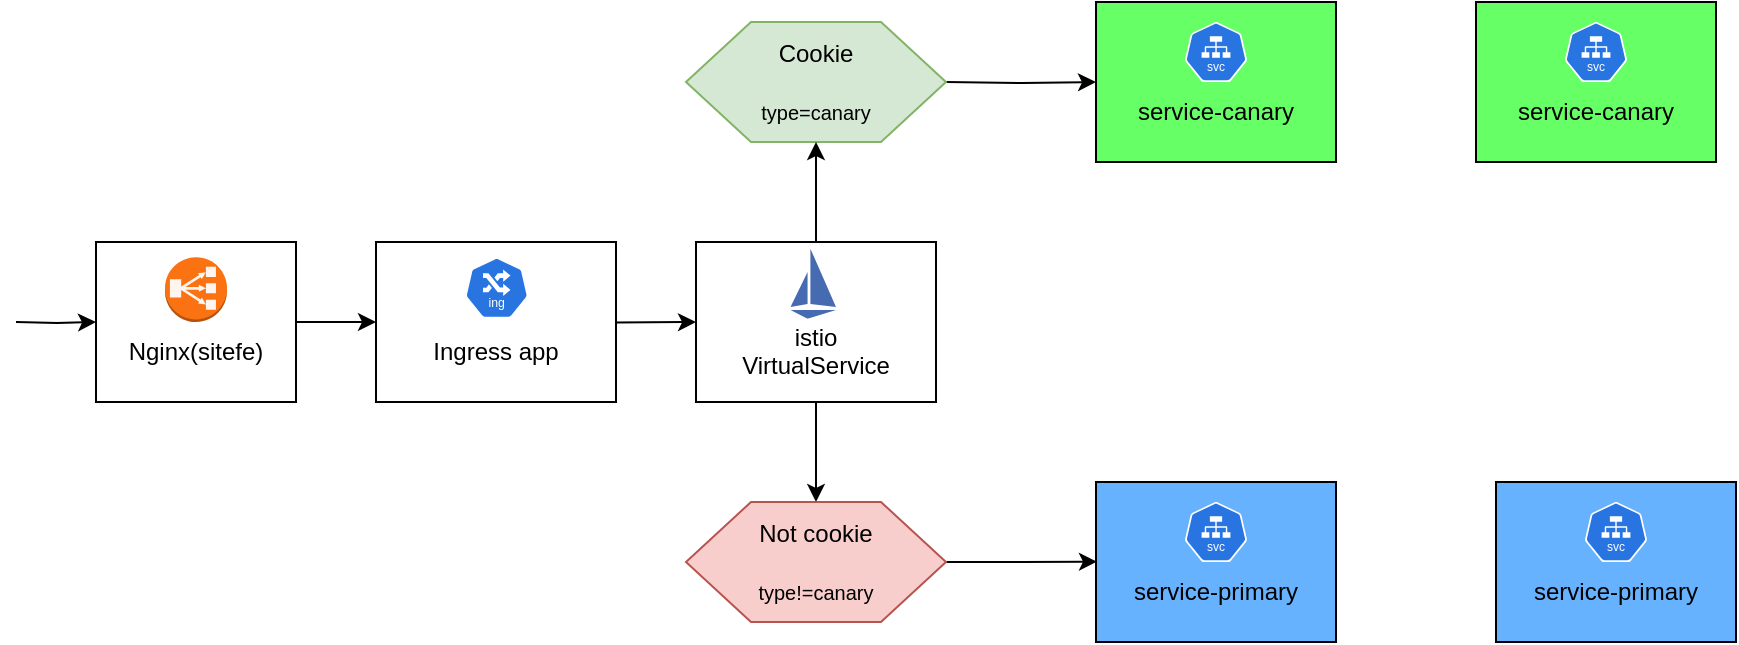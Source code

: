 <mxfile version="24.9.1">
  <diagram name="Страница — 1" id="wkhUdUt3TekP5Xk2T5Rd">
    <mxGraphModel dx="3805" dy="546" grid="1" gridSize="10" guides="1" tooltips="1" connect="1" arrows="1" fold="1" page="1" pageScale="1" pageWidth="3000" pageHeight="827" math="0" shadow="0">
      <root>
        <mxCell id="0" />
        <mxCell id="1" parent="0" />
        <mxCell id="D-f4qOkVjQoHxAU3V64q-79" value="" style="edgeStyle=orthogonalEdgeStyle;rounded=0;orthogonalLoop=1;jettySize=auto;html=1;" edge="1" parent="1" source="D-f4qOkVjQoHxAU3V64q-80" target="D-f4qOkVjQoHxAU3V64q-81">
          <mxGeometry relative="1" as="geometry" />
        </mxCell>
        <mxCell id="D-f4qOkVjQoHxAU3V64q-80" value="&amp;nbsp;&amp;nbsp;&lt;div&gt;&lt;br&gt;&lt;/div&gt;&lt;div&gt;Nginx(sitefe)&lt;/div&gt;" style="rounded=0;whiteSpace=wrap;html=1;" vertex="1" parent="1">
          <mxGeometry x="-2900" y="360" width="100" height="80" as="geometry" />
        </mxCell>
        <mxCell id="D-f4qOkVjQoHxAU3V64q-81" value="&lt;div style=&quot;text-align: justify;&quot;&gt;&lt;span style=&quot;background-color: initial;&quot;&gt;&lt;br&gt;&lt;/span&gt;&lt;/div&gt;&lt;div style=&quot;text-align: justify;&quot;&gt;&lt;span style=&quot;background-color: initial;&quot;&gt;&lt;br&gt;&lt;/span&gt;&lt;/div&gt;&lt;div style=&quot;text-align: justify;&quot;&gt;&lt;span style=&quot;background-color: initial;&quot;&gt;Ingress app&lt;/span&gt;&lt;/div&gt;" style="rounded=0;whiteSpace=wrap;html=1;container=0;" vertex="1" parent="1">
          <mxGeometry x="-2760" y="360" width="120" height="80" as="geometry" />
        </mxCell>
        <mxCell id="D-f4qOkVjQoHxAU3V64q-82" value="" style="endArrow=classic;html=1;rounded=0;exitX=0.993;exitY=0.572;exitDx=0;exitDy=0;exitPerimeter=0;entryX=0;entryY=0.5;entryDx=0;entryDy=0;" edge="1" parent="1">
          <mxGeometry width="50" height="50" relative="1" as="geometry">
            <mxPoint x="-2640" y="400.312" as="sourcePoint" />
            <mxPoint x="-2600" y="400" as="targetPoint" />
          </mxGeometry>
        </mxCell>
        <mxCell id="D-f4qOkVjQoHxAU3V64q-83" value="" style="edgeStyle=orthogonalEdgeStyle;rounded=0;orthogonalLoop=1;jettySize=auto;html=1;" edge="1" parent="1" source="D-f4qOkVjQoHxAU3V64q-84" target="D-f4qOkVjQoHxAU3V64q-94">
          <mxGeometry relative="1" as="geometry" />
        </mxCell>
        <mxCell id="D-f4qOkVjQoHxAU3V64q-84" value="&lt;div&gt;&lt;br&gt;&lt;/div&gt;&lt;div&gt;&lt;br&gt;&lt;/div&gt;istio&lt;br&gt;VirtualService" style="rounded=0;whiteSpace=wrap;html=1;" vertex="1" parent="1">
          <mxGeometry x="-2600" y="360" width="120" height="80" as="geometry" />
        </mxCell>
        <mxCell id="D-f4qOkVjQoHxAU3V64q-85" value="" style="editableCssRules=.*;html=1;shape=image;verticalLabelPosition=bottom;labelBackgroundColor=#ffffff;verticalAlign=top;aspect=fixed;imageAspect=0;image=data:image/svg+xml,PHN2ZyB4bWxucz0iaHR0cDovL3d3dy53My5vcmcvMjAwMC9zdmciIHhtbG5zOnY9Imh0dHBzOi8vdmVjdGEuaW8vbmFubyIgd2lkdGg9IjE2MCIgaGVpZ2h0PSIyNDAiIHZpZXdCb3g9IjAgMCAxNjAgMjQwIj4mI3hhOwk8c3R5bGUgdHlwZT0idGV4dC9jc3MiPiYjeGE7CS5zdDB7ZmlsbDojNDY2YmIwO30mI3hhOwk8L3N0eWxlPiYjeGE7CTxwYXRoIGNsYXNzPSJzdDAiIGQ9Ik02MCAyNDBMMCAyMTBoMTYwem0wLTE2MEwwIDIwMGw2MC0xMHpNNzAgMHYxOTBsOTAgMTB6Ii8+JiN4YTs8L3N2Zz4=;fontColor=default;" vertex="1" parent="1">
          <mxGeometry x="-2552.75" y="363.32" width="22.75" height="35" as="geometry" />
        </mxCell>
        <mxCell id="D-f4qOkVjQoHxAU3V64q-86" value="" style="group;fillColor=#d5e8d4;gradientColor=#97d077;strokeColor=#82b366;gradientDirection=south;" vertex="1" connectable="0" parent="1">
          <mxGeometry x="-2400" y="240" width="120" height="80" as="geometry" />
        </mxCell>
        <mxCell id="D-f4qOkVjQoHxAU3V64q-87" value="&lt;div&gt;&lt;br&gt;&lt;/div&gt;&lt;div&gt;&lt;br&gt;&lt;/div&gt;service-canary" style="rounded=0;whiteSpace=wrap;html=1;fillStyle=solid;fillColor=#66FF66;" vertex="1" parent="D-f4qOkVjQoHxAU3V64q-86">
          <mxGeometry width="120.0" height="80" as="geometry" />
        </mxCell>
        <mxCell id="D-f4qOkVjQoHxAU3V64q-88" value="" style="aspect=fixed;sketch=0;html=1;dashed=0;whitespace=wrap;verticalLabelPosition=bottom;verticalAlign=top;fillColor=#2875E2;strokeColor=#ffffff;points=[[0.005,0.63,0],[0.1,0.2,0],[0.9,0.2,0],[0.5,0,0],[0.995,0.63,0],[0.72,0.99,0],[0.5,1,0],[0.28,0.99,0]];shape=mxgraph.kubernetes.icon2;kubernetesLabel=1;prIcon=svc" vertex="1" parent="D-f4qOkVjQoHxAU3V64q-86">
          <mxGeometry x="44.38" y="10" width="31.25" height="30" as="geometry" />
        </mxCell>
        <mxCell id="D-f4qOkVjQoHxAU3V64q-89" value="" style="edgeStyle=orthogonalEdgeStyle;rounded=0;orthogonalLoop=1;jettySize=auto;html=1;entryX=0;entryY=0.5;entryDx=0;entryDy=0;" edge="1" parent="1" target="D-f4qOkVjQoHxAU3V64q-87">
          <mxGeometry relative="1" as="geometry">
            <mxPoint x="-2475" y="280" as="sourcePoint" />
          </mxGeometry>
        </mxCell>
        <mxCell id="D-f4qOkVjQoHxAU3V64q-90" value="Cookie&lt;div&gt;&lt;br&gt;&lt;font style=&quot;font-size: 10px;&quot;&gt;type=canar&lt;/font&gt;&lt;font style=&quot;font-size: 10px;&quot;&gt;y&lt;/font&gt;&lt;/div&gt;" style="shape=hexagon;perimeter=hexagonPerimeter2;whiteSpace=wrap;html=1;size=0.25;fillColor=#d5e8d4;strokeColor=#82b366;" vertex="1" parent="1">
          <mxGeometry x="-2605" y="250" width="130" height="60" as="geometry" />
        </mxCell>
        <mxCell id="D-f4qOkVjQoHxAU3V64q-91" value="" style="aspect=fixed;sketch=0;html=1;dashed=0;whitespace=wrap;verticalLabelPosition=bottom;verticalAlign=top;fillColor=#2875E2;strokeColor=#ffffff;points=[[0.005,0.63,0],[0.1,0.2,0],[0.9,0.2,0],[0.5,0,0],[0.995,0.63,0],[0.72,0.99,0],[0.5,1,0],[0.28,0.99,0]];shape=mxgraph.kubernetes.icon2;kubernetesLabel=1;prIcon=ing;container=0;" vertex="1" parent="1">
          <mxGeometry x="-2715.63" y="367.6" width="32" height="30.72" as="geometry" />
        </mxCell>
        <mxCell id="D-f4qOkVjQoHxAU3V64q-92" value="" style="outlineConnect=0;dashed=0;verticalLabelPosition=bottom;verticalAlign=top;align=center;html=1;shape=mxgraph.aws3.classic_load_balancer;fillColor=#fa6800;fontColor=#000000;strokeColor=#C73500;fillOpacity=93;aspect=fixed;" vertex="1" parent="1">
          <mxGeometry x="-2865.5" y="367.6" width="31" height="32.4" as="geometry" />
        </mxCell>
        <mxCell id="D-f4qOkVjQoHxAU3V64q-93" value="" style="edgeStyle=orthogonalEdgeStyle;rounded=0;orthogonalLoop=1;jettySize=auto;html=1;entryX=0.004;entryY=0.623;entryDx=0;entryDy=0;entryPerimeter=0;" edge="1" parent="1" source="D-f4qOkVjQoHxAU3V64q-94">
          <mxGeometry relative="1" as="geometry">
            <mxPoint x="-2399.52" y="519.84" as="targetPoint" />
          </mxGeometry>
        </mxCell>
        <mxCell id="D-f4qOkVjQoHxAU3V64q-94" value="Not cookie&lt;div&gt;&lt;br&gt;&lt;font style=&quot;font-size: 10px;&quot;&gt;type!=canary&lt;/font&gt;&lt;/div&gt;" style="shape=hexagon;perimeter=hexagonPerimeter2;whiteSpace=wrap;html=1;size=0.25;fillColor=#f8cecc;strokeColor=#b85450;" vertex="1" parent="1">
          <mxGeometry x="-2605" y="490" width="130" height="60" as="geometry" />
        </mxCell>
        <mxCell id="D-f4qOkVjQoHxAU3V64q-95" value="" style="endArrow=classic;html=1;rounded=0;entryX=0.5;entryY=1;entryDx=0;entryDy=0;exitX=0.5;exitY=0;exitDx=0;exitDy=0;" edge="1" parent="1" source="D-f4qOkVjQoHxAU3V64q-84" target="D-f4qOkVjQoHxAU3V64q-90">
          <mxGeometry width="50" height="50" relative="1" as="geometry">
            <mxPoint x="-2505" y="350" as="sourcePoint" />
            <mxPoint x="-2380" y="380" as="targetPoint" />
            <Array as="points" />
          </mxGeometry>
        </mxCell>
        <mxCell id="D-f4qOkVjQoHxAU3V64q-96" value="" style="group;fillColor=default;" vertex="1" connectable="0" parent="1">
          <mxGeometry x="-2400" y="480" width="120" height="80" as="geometry" />
        </mxCell>
        <mxCell id="D-f4qOkVjQoHxAU3V64q-97" value="&lt;div&gt;&lt;br&gt;&lt;/div&gt;&lt;div&gt;&lt;br&gt;&lt;/div&gt;service-primary" style="rounded=0;whiteSpace=wrap;html=1;gradientColor=none;fillColor=#66B2FF;" vertex="1" parent="D-f4qOkVjQoHxAU3V64q-96">
          <mxGeometry width="120.0" height="80" as="geometry" />
        </mxCell>
        <mxCell id="D-f4qOkVjQoHxAU3V64q-98" value="" style="aspect=fixed;sketch=0;html=1;dashed=0;whitespace=wrap;verticalLabelPosition=bottom;verticalAlign=top;fillColor=#2875E2;strokeColor=#ffffff;points=[[0.005,0.63,0],[0.1,0.2,0],[0.9,0.2,0],[0.5,0,0],[0.995,0.63,0],[0.72,0.99,0],[0.5,1,0],[0.28,0.99,0]];shape=mxgraph.kubernetes.icon2;kubernetesLabel=1;prIcon=svc" vertex="1" parent="D-f4qOkVjQoHxAU3V64q-96">
          <mxGeometry x="44.38" y="10" width="31.25" height="30" as="geometry" />
        </mxCell>
        <mxCell id="D-f4qOkVjQoHxAU3V64q-101" value="" style="edgeStyle=orthogonalEdgeStyle;rounded=0;orthogonalLoop=1;jettySize=auto;html=1;" edge="1" parent="1">
          <mxGeometry relative="1" as="geometry">
            <mxPoint x="-2940" y="400" as="sourcePoint" />
            <mxPoint x="-2900" y="400" as="targetPoint" />
          </mxGeometry>
        </mxCell>
        <mxCell id="D-f4qOkVjQoHxAU3V64q-102" value="" style="group;fillColor=#d5e8d4;gradientColor=#97d077;strokeColor=#82b366;gradientDirection=south;" vertex="1" connectable="0" parent="1">
          <mxGeometry x="-2210" y="240" width="120" height="80" as="geometry" />
        </mxCell>
        <mxCell id="D-f4qOkVjQoHxAU3V64q-103" value="&lt;div&gt;&lt;br&gt;&lt;/div&gt;&lt;div&gt;&lt;br&gt;&lt;/div&gt;service-canary" style="rounded=0;whiteSpace=wrap;html=1;fillStyle=solid;fillColor=#66FF66;" vertex="1" parent="D-f4qOkVjQoHxAU3V64q-102">
          <mxGeometry width="120.0" height="80" as="geometry" />
        </mxCell>
        <mxCell id="D-f4qOkVjQoHxAU3V64q-104" value="" style="aspect=fixed;sketch=0;html=1;dashed=0;whitespace=wrap;verticalLabelPosition=bottom;verticalAlign=top;fillColor=#2875E2;strokeColor=#ffffff;points=[[0.005,0.63,0],[0.1,0.2,0],[0.9,0.2,0],[0.5,0,0],[0.995,0.63,0],[0.72,0.99,0],[0.5,1,0],[0.28,0.99,0]];shape=mxgraph.kubernetes.icon2;kubernetesLabel=1;prIcon=svc" vertex="1" parent="D-f4qOkVjQoHxAU3V64q-102">
          <mxGeometry x="44.38" y="10" width="31.25" height="30" as="geometry" />
        </mxCell>
        <mxCell id="D-f4qOkVjQoHxAU3V64q-107" value="" style="group;fillColor=default;" vertex="1" connectable="0" parent="1">
          <mxGeometry x="-2200" y="480" width="120" height="80" as="geometry" />
        </mxCell>
        <mxCell id="D-f4qOkVjQoHxAU3V64q-108" value="&lt;div&gt;&lt;br&gt;&lt;/div&gt;&lt;div&gt;&lt;br&gt;&lt;/div&gt;service-primary" style="rounded=0;whiteSpace=wrap;html=1;gradientColor=none;fillColor=#66B2FF;" vertex="1" parent="D-f4qOkVjQoHxAU3V64q-107">
          <mxGeometry width="120.0" height="80" as="geometry" />
        </mxCell>
        <mxCell id="D-f4qOkVjQoHxAU3V64q-109" value="" style="aspect=fixed;sketch=0;html=1;dashed=0;whitespace=wrap;verticalLabelPosition=bottom;verticalAlign=top;fillColor=#2875E2;strokeColor=#ffffff;points=[[0.005,0.63,0],[0.1,0.2,0],[0.9,0.2,0],[0.5,0,0],[0.995,0.63,0],[0.72,0.99,0],[0.5,1,0],[0.28,0.99,0]];shape=mxgraph.kubernetes.icon2;kubernetesLabel=1;prIcon=svc" vertex="1" parent="D-f4qOkVjQoHxAU3V64q-107">
          <mxGeometry x="44.38" y="10" width="31.25" height="30" as="geometry" />
        </mxCell>
      </root>
    </mxGraphModel>
  </diagram>
</mxfile>
